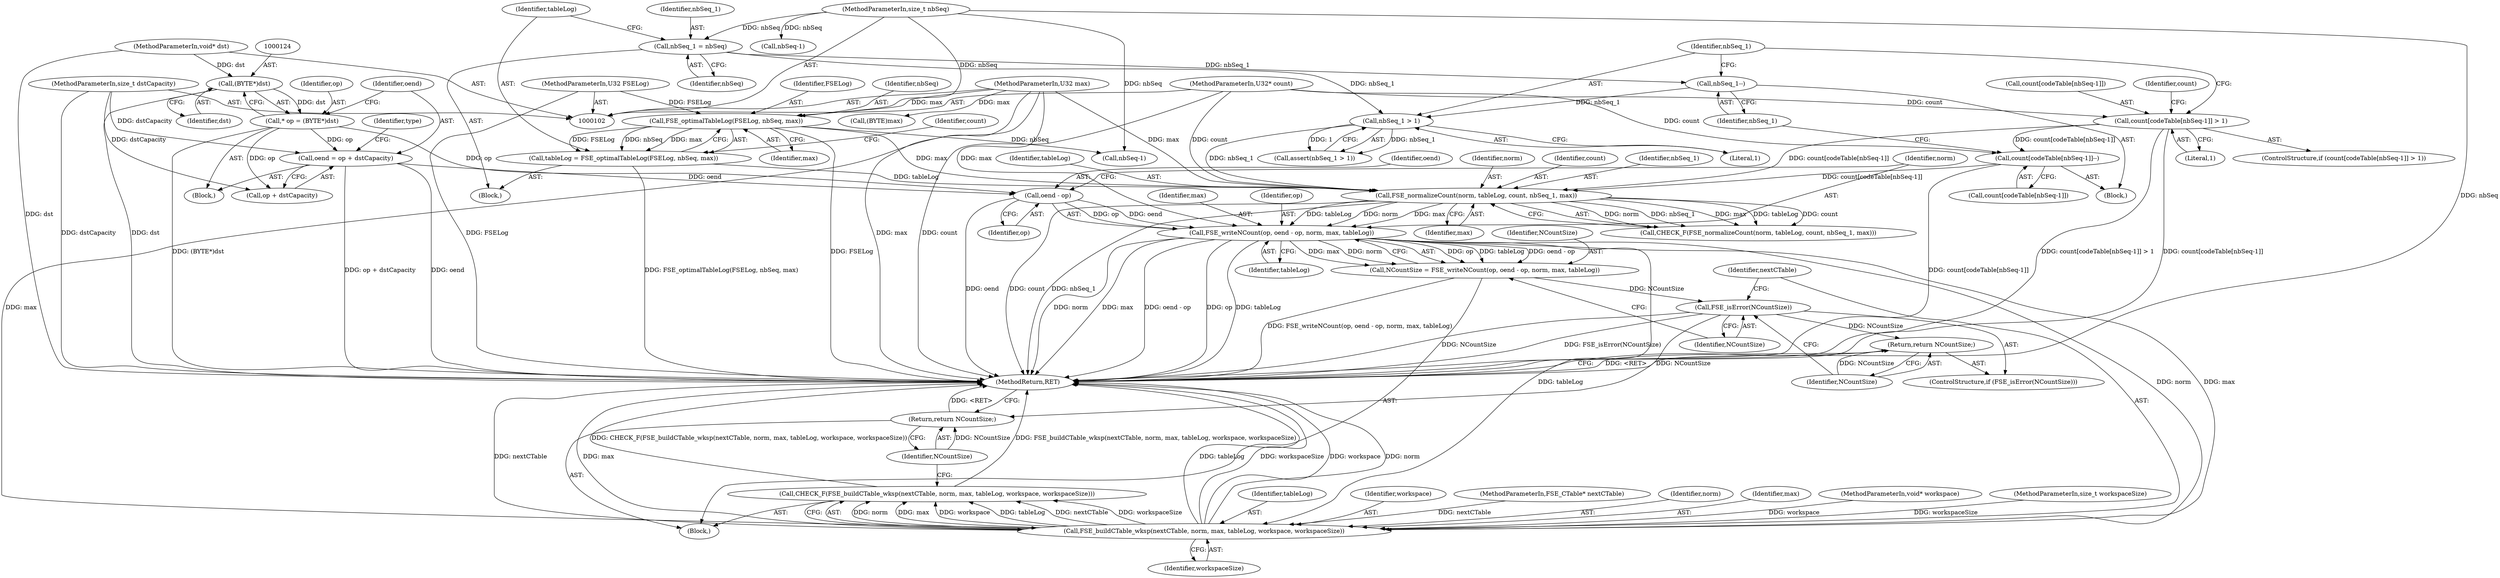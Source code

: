 digraph "0_zstd_3e5cdf1b6a85843e991d7d10f6a2567c15580da0@API" {
"1000217" [label="(Call,FSE_writeNCount(op, oend - op, norm, max, tableLog))"];
"1000219" [label="(Call,oend - op)"];
"1000126" [label="(Call,oend = op + dstCapacity)"];
"1000121" [label="(Call,* op = (BYTE*)dst)"];
"1000123" [label="(Call,(BYTE*)dst)"];
"1000103" [label="(MethodParameterIn,void* dst)"];
"1000104" [label="(MethodParameterIn,size_t dstCapacity)"];
"1000207" [label="(Call,FSE_normalizeCount(norm, tableLog, count, nbSeq_1, max))"];
"1000175" [label="(Call,tableLog = FSE_optimalTableLog(FSELog, nbSeq, max))"];
"1000177" [label="(Call,FSE_optimalTableLog(FSELog, nbSeq, max))"];
"1000106" [label="(MethodParameterIn,U32 FSELog)"];
"1000111" [label="(MethodParameterIn,size_t nbSeq)"];
"1000109" [label="(MethodParameterIn,U32 max)"];
"1000192" [label="(Call,count[codeTable[nbSeq-1]]--)"];
"1000182" [label="(Call,count[codeTable[nbSeq-1]] > 1)"];
"1000108" [label="(MethodParameterIn,U32* count)"];
"1000203" [label="(Call,nbSeq_1 > 1)"];
"1000171" [label="(Call,nbSeq_1 = nbSeq)"];
"1000200" [label="(Call,nbSeq_1--)"];
"1000215" [label="(Call,NCountSize = FSE_writeNCount(op, oend - op, norm, max, tableLog))"];
"1000226" [label="(Call,FSE_isError(NCountSize))"];
"1000228" [label="(Return,return NCountSize;)"];
"1000238" [label="(Return,return NCountSize;)"];
"1000231" [label="(Call,FSE_buildCTable_wksp(nextCTable, norm, max, tableLog, workspace, workspaceSize))"];
"1000230" [label="(Call,CHECK_F(FSE_buildCTable_wksp(nextCTable, norm, max, tableLog, workspace, workspaceSize)))"];
"1000202" [label="(Call,assert(nbSeq_1 > 1))"];
"1000128" [label="(Call,op + dstCapacity)"];
"1000208" [label="(Identifier,norm)"];
"1000182" [label="(Call,count[codeTable[nbSeq-1]] > 1)"];
"1000177" [label="(Call,FSE_optimalTableLog(FSELog, nbSeq, max))"];
"1000235" [label="(Identifier,tableLog)"];
"1000212" [label="(Identifier,max)"];
"1000238" [label="(Return,return NCountSize;)"];
"1000220" [label="(Identifier,oend)"];
"1000173" [label="(Identifier,nbSeq)"];
"1000178" [label="(Identifier,FSELog)"];
"1000227" [label="(Identifier,NCountSize)"];
"1000223" [label="(Identifier,max)"];
"1000210" [label="(Identifier,count)"];
"1000232" [label="(Identifier,nextCTable)"];
"1000224" [label="(Identifier,tableLog)"];
"1000207" [label="(Call,FSE_normalizeCount(norm, tableLog, count, nbSeq_1, max))"];
"1000247" [label="(MethodReturn,RET)"];
"1000119" [label="(Block,)"];
"1000184" [label="(Identifier,count)"];
"1000106" [label="(MethodParameterIn,U32 FSELog)"];
"1000194" [label="(Identifier,count)"];
"1000172" [label="(Identifier,nbSeq_1)"];
"1000225" [label="(ControlStructure,if (FSE_isError(NCountSize)))"];
"1000175" [label="(Call,tableLog = FSE_optimalTableLog(FSELog, nbSeq, max))"];
"1000197" [label="(Call,nbSeq-1)"];
"1000213" [label="(Block,)"];
"1000218" [label="(Identifier,op)"];
"1000123" [label="(Call,(BYTE*)dst)"];
"1000122" [label="(Identifier,op)"];
"1000215" [label="(Call,NCountSize = FSE_writeNCount(op, oend - op, norm, max, tableLog))"];
"1000187" [label="(Call,nbSeq-1)"];
"1000126" [label="(Call,oend = op + dstCapacity)"];
"1000109" [label="(MethodParameterIn,U32 max)"];
"1000216" [label="(Identifier,NCountSize)"];
"1000191" [label="(Block,)"];
"1000228" [label="(Return,return NCountSize;)"];
"1000219" [label="(Call,oend - op)"];
"1000222" [label="(Identifier,norm)"];
"1000132" [label="(Identifier,type)"];
"1000231" [label="(Call,FSE_buildCTable_wksp(nextCTable, norm, max, tableLog, workspace, workspaceSize))"];
"1000127" [label="(Identifier,oend)"];
"1000190" [label="(Literal,1)"];
"1000236" [label="(Identifier,workspace)"];
"1000203" [label="(Call,nbSeq_1 > 1)"];
"1000111" [label="(MethodParameterIn,size_t nbSeq)"];
"1000211" [label="(Identifier,nbSeq_1)"];
"1000237" [label="(Identifier,workspaceSize)"];
"1000176" [label="(Identifier,tableLog)"];
"1000193" [label="(Call,count[codeTable[nbSeq-1]])"];
"1000204" [label="(Identifier,nbSeq_1)"];
"1000105" [label="(MethodParameterIn,FSE_CTable* nextCTable)"];
"1000192" [label="(Call,count[codeTable[nbSeq-1]]--)"];
"1000217" [label="(Call,FSE_writeNCount(op, oend - op, norm, max, tableLog))"];
"1000233" [label="(Identifier,norm)"];
"1000234" [label="(Identifier,max)"];
"1000230" [label="(Call,CHECK_F(FSE_buildCTable_wksp(nextCTable, norm, max, tableLog, workspace, workspaceSize)))"];
"1000117" [label="(MethodParameterIn,void* workspace)"];
"1000221" [label="(Identifier,op)"];
"1000183" [label="(Call,count[codeTable[nbSeq-1]])"];
"1000121" [label="(Call,* op = (BYTE*)dst)"];
"1000104" [label="(MethodParameterIn,size_t dstCapacity)"];
"1000103" [label="(MethodParameterIn,void* dst)"];
"1000180" [label="(Identifier,max)"];
"1000144" [label="(Call,(BYTE)max)"];
"1000226" [label="(Call,FSE_isError(NCountSize))"];
"1000239" [label="(Identifier,NCountSize)"];
"1000201" [label="(Identifier,nbSeq_1)"];
"1000205" [label="(Literal,1)"];
"1000200" [label="(Call,nbSeq_1--)"];
"1000108" [label="(MethodParameterIn,U32* count)"];
"1000125" [label="(Identifier,dst)"];
"1000206" [label="(Call,CHECK_F(FSE_normalizeCount(norm, tableLog, count, nbSeq_1, max)))"];
"1000171" [label="(Call,nbSeq_1 = nbSeq)"];
"1000229" [label="(Identifier,NCountSize)"];
"1000168" [label="(Block,)"];
"1000181" [label="(ControlStructure,if (count[codeTable[nbSeq-1]] > 1))"];
"1000209" [label="(Identifier,tableLog)"];
"1000118" [label="(MethodParameterIn,size_t workspaceSize)"];
"1000179" [label="(Identifier,nbSeq)"];
"1000217" -> "1000215"  [label="AST: "];
"1000217" -> "1000224"  [label="CFG: "];
"1000218" -> "1000217"  [label="AST: "];
"1000219" -> "1000217"  [label="AST: "];
"1000222" -> "1000217"  [label="AST: "];
"1000223" -> "1000217"  [label="AST: "];
"1000224" -> "1000217"  [label="AST: "];
"1000215" -> "1000217"  [label="CFG: "];
"1000217" -> "1000247"  [label="DDG: norm"];
"1000217" -> "1000247"  [label="DDG: max"];
"1000217" -> "1000247"  [label="DDG: oend - op"];
"1000217" -> "1000247"  [label="DDG: op"];
"1000217" -> "1000247"  [label="DDG: tableLog"];
"1000217" -> "1000215"  [label="DDG: op"];
"1000217" -> "1000215"  [label="DDG: tableLog"];
"1000217" -> "1000215"  [label="DDG: oend - op"];
"1000217" -> "1000215"  [label="DDG: max"];
"1000217" -> "1000215"  [label="DDG: norm"];
"1000219" -> "1000217"  [label="DDG: op"];
"1000219" -> "1000217"  [label="DDG: oend"];
"1000207" -> "1000217"  [label="DDG: norm"];
"1000207" -> "1000217"  [label="DDG: max"];
"1000207" -> "1000217"  [label="DDG: tableLog"];
"1000109" -> "1000217"  [label="DDG: max"];
"1000217" -> "1000231"  [label="DDG: norm"];
"1000217" -> "1000231"  [label="DDG: max"];
"1000217" -> "1000231"  [label="DDG: tableLog"];
"1000219" -> "1000221"  [label="CFG: "];
"1000220" -> "1000219"  [label="AST: "];
"1000221" -> "1000219"  [label="AST: "];
"1000222" -> "1000219"  [label="CFG: "];
"1000219" -> "1000247"  [label="DDG: oend"];
"1000126" -> "1000219"  [label="DDG: oend"];
"1000121" -> "1000219"  [label="DDG: op"];
"1000126" -> "1000119"  [label="AST: "];
"1000126" -> "1000128"  [label="CFG: "];
"1000127" -> "1000126"  [label="AST: "];
"1000128" -> "1000126"  [label="AST: "];
"1000132" -> "1000126"  [label="CFG: "];
"1000126" -> "1000247"  [label="DDG: oend"];
"1000126" -> "1000247"  [label="DDG: op + dstCapacity"];
"1000121" -> "1000126"  [label="DDG: op"];
"1000104" -> "1000126"  [label="DDG: dstCapacity"];
"1000121" -> "1000119"  [label="AST: "];
"1000121" -> "1000123"  [label="CFG: "];
"1000122" -> "1000121"  [label="AST: "];
"1000123" -> "1000121"  [label="AST: "];
"1000127" -> "1000121"  [label="CFG: "];
"1000121" -> "1000247"  [label="DDG: (BYTE*)dst"];
"1000123" -> "1000121"  [label="DDG: dst"];
"1000121" -> "1000128"  [label="DDG: op"];
"1000123" -> "1000125"  [label="CFG: "];
"1000124" -> "1000123"  [label="AST: "];
"1000125" -> "1000123"  [label="AST: "];
"1000123" -> "1000247"  [label="DDG: dst"];
"1000103" -> "1000123"  [label="DDG: dst"];
"1000103" -> "1000102"  [label="AST: "];
"1000103" -> "1000247"  [label="DDG: dst"];
"1000104" -> "1000102"  [label="AST: "];
"1000104" -> "1000247"  [label="DDG: dstCapacity"];
"1000104" -> "1000128"  [label="DDG: dstCapacity"];
"1000207" -> "1000206"  [label="AST: "];
"1000207" -> "1000212"  [label="CFG: "];
"1000208" -> "1000207"  [label="AST: "];
"1000209" -> "1000207"  [label="AST: "];
"1000210" -> "1000207"  [label="AST: "];
"1000211" -> "1000207"  [label="AST: "];
"1000212" -> "1000207"  [label="AST: "];
"1000206" -> "1000207"  [label="CFG: "];
"1000207" -> "1000247"  [label="DDG: count"];
"1000207" -> "1000247"  [label="DDG: nbSeq_1"];
"1000207" -> "1000206"  [label="DDG: norm"];
"1000207" -> "1000206"  [label="DDG: nbSeq_1"];
"1000207" -> "1000206"  [label="DDG: max"];
"1000207" -> "1000206"  [label="DDG: tableLog"];
"1000207" -> "1000206"  [label="DDG: count"];
"1000175" -> "1000207"  [label="DDG: tableLog"];
"1000192" -> "1000207"  [label="DDG: count[codeTable[nbSeq-1]]"];
"1000182" -> "1000207"  [label="DDG: count[codeTable[nbSeq-1]]"];
"1000108" -> "1000207"  [label="DDG: count"];
"1000203" -> "1000207"  [label="DDG: nbSeq_1"];
"1000177" -> "1000207"  [label="DDG: max"];
"1000109" -> "1000207"  [label="DDG: max"];
"1000175" -> "1000168"  [label="AST: "];
"1000175" -> "1000177"  [label="CFG: "];
"1000176" -> "1000175"  [label="AST: "];
"1000177" -> "1000175"  [label="AST: "];
"1000184" -> "1000175"  [label="CFG: "];
"1000175" -> "1000247"  [label="DDG: FSE_optimalTableLog(FSELog, nbSeq, max)"];
"1000177" -> "1000175"  [label="DDG: FSELog"];
"1000177" -> "1000175"  [label="DDG: nbSeq"];
"1000177" -> "1000175"  [label="DDG: max"];
"1000177" -> "1000180"  [label="CFG: "];
"1000178" -> "1000177"  [label="AST: "];
"1000179" -> "1000177"  [label="AST: "];
"1000180" -> "1000177"  [label="AST: "];
"1000177" -> "1000247"  [label="DDG: FSELog"];
"1000106" -> "1000177"  [label="DDG: FSELog"];
"1000111" -> "1000177"  [label="DDG: nbSeq"];
"1000109" -> "1000177"  [label="DDG: max"];
"1000177" -> "1000187"  [label="DDG: nbSeq"];
"1000106" -> "1000102"  [label="AST: "];
"1000106" -> "1000247"  [label="DDG: FSELog"];
"1000111" -> "1000102"  [label="AST: "];
"1000111" -> "1000247"  [label="DDG: nbSeq"];
"1000111" -> "1000171"  [label="DDG: nbSeq"];
"1000111" -> "1000187"  [label="DDG: nbSeq"];
"1000111" -> "1000197"  [label="DDG: nbSeq"];
"1000109" -> "1000102"  [label="AST: "];
"1000109" -> "1000247"  [label="DDG: max"];
"1000109" -> "1000144"  [label="DDG: max"];
"1000109" -> "1000231"  [label="DDG: max"];
"1000192" -> "1000191"  [label="AST: "];
"1000192" -> "1000193"  [label="CFG: "];
"1000193" -> "1000192"  [label="AST: "];
"1000201" -> "1000192"  [label="CFG: "];
"1000192" -> "1000247"  [label="DDG: count[codeTable[nbSeq-1]]"];
"1000182" -> "1000192"  [label="DDG: count[codeTable[nbSeq-1]]"];
"1000108" -> "1000192"  [label="DDG: count"];
"1000182" -> "1000181"  [label="AST: "];
"1000182" -> "1000190"  [label="CFG: "];
"1000183" -> "1000182"  [label="AST: "];
"1000190" -> "1000182"  [label="AST: "];
"1000194" -> "1000182"  [label="CFG: "];
"1000204" -> "1000182"  [label="CFG: "];
"1000182" -> "1000247"  [label="DDG: count[codeTable[nbSeq-1]] > 1"];
"1000182" -> "1000247"  [label="DDG: count[codeTable[nbSeq-1]]"];
"1000108" -> "1000182"  [label="DDG: count"];
"1000108" -> "1000102"  [label="AST: "];
"1000108" -> "1000247"  [label="DDG: count"];
"1000203" -> "1000202"  [label="AST: "];
"1000203" -> "1000205"  [label="CFG: "];
"1000204" -> "1000203"  [label="AST: "];
"1000205" -> "1000203"  [label="AST: "];
"1000202" -> "1000203"  [label="CFG: "];
"1000203" -> "1000202"  [label="DDG: nbSeq_1"];
"1000203" -> "1000202"  [label="DDG: 1"];
"1000171" -> "1000203"  [label="DDG: nbSeq_1"];
"1000200" -> "1000203"  [label="DDG: nbSeq_1"];
"1000171" -> "1000168"  [label="AST: "];
"1000171" -> "1000173"  [label="CFG: "];
"1000172" -> "1000171"  [label="AST: "];
"1000173" -> "1000171"  [label="AST: "];
"1000176" -> "1000171"  [label="CFG: "];
"1000171" -> "1000200"  [label="DDG: nbSeq_1"];
"1000200" -> "1000191"  [label="AST: "];
"1000200" -> "1000201"  [label="CFG: "];
"1000201" -> "1000200"  [label="AST: "];
"1000204" -> "1000200"  [label="CFG: "];
"1000215" -> "1000213"  [label="AST: "];
"1000216" -> "1000215"  [label="AST: "];
"1000227" -> "1000215"  [label="CFG: "];
"1000215" -> "1000247"  [label="DDG: FSE_writeNCount(op, oend - op, norm, max, tableLog)"];
"1000215" -> "1000226"  [label="DDG: NCountSize"];
"1000226" -> "1000225"  [label="AST: "];
"1000226" -> "1000227"  [label="CFG: "];
"1000227" -> "1000226"  [label="AST: "];
"1000229" -> "1000226"  [label="CFG: "];
"1000232" -> "1000226"  [label="CFG: "];
"1000226" -> "1000247"  [label="DDG: NCountSize"];
"1000226" -> "1000247"  [label="DDG: FSE_isError(NCountSize)"];
"1000226" -> "1000228"  [label="DDG: NCountSize"];
"1000226" -> "1000238"  [label="DDG: NCountSize"];
"1000228" -> "1000225"  [label="AST: "];
"1000228" -> "1000229"  [label="CFG: "];
"1000229" -> "1000228"  [label="AST: "];
"1000247" -> "1000228"  [label="CFG: "];
"1000228" -> "1000247"  [label="DDG: <RET>"];
"1000229" -> "1000228"  [label="DDG: NCountSize"];
"1000238" -> "1000213"  [label="AST: "];
"1000238" -> "1000239"  [label="CFG: "];
"1000239" -> "1000238"  [label="AST: "];
"1000247" -> "1000238"  [label="CFG: "];
"1000238" -> "1000247"  [label="DDG: <RET>"];
"1000239" -> "1000238"  [label="DDG: NCountSize"];
"1000231" -> "1000230"  [label="AST: "];
"1000231" -> "1000237"  [label="CFG: "];
"1000232" -> "1000231"  [label="AST: "];
"1000233" -> "1000231"  [label="AST: "];
"1000234" -> "1000231"  [label="AST: "];
"1000235" -> "1000231"  [label="AST: "];
"1000236" -> "1000231"  [label="AST: "];
"1000237" -> "1000231"  [label="AST: "];
"1000230" -> "1000231"  [label="CFG: "];
"1000231" -> "1000247"  [label="DDG: tableLog"];
"1000231" -> "1000247"  [label="DDG: workspaceSize"];
"1000231" -> "1000247"  [label="DDG: workspace"];
"1000231" -> "1000247"  [label="DDG: norm"];
"1000231" -> "1000247"  [label="DDG: nextCTable"];
"1000231" -> "1000247"  [label="DDG: max"];
"1000231" -> "1000230"  [label="DDG: norm"];
"1000231" -> "1000230"  [label="DDG: max"];
"1000231" -> "1000230"  [label="DDG: workspace"];
"1000231" -> "1000230"  [label="DDG: tableLog"];
"1000231" -> "1000230"  [label="DDG: nextCTable"];
"1000231" -> "1000230"  [label="DDG: workspaceSize"];
"1000105" -> "1000231"  [label="DDG: nextCTable"];
"1000117" -> "1000231"  [label="DDG: workspace"];
"1000118" -> "1000231"  [label="DDG: workspaceSize"];
"1000230" -> "1000213"  [label="AST: "];
"1000239" -> "1000230"  [label="CFG: "];
"1000230" -> "1000247"  [label="DDG: FSE_buildCTable_wksp(nextCTable, norm, max, tableLog, workspace, workspaceSize)"];
"1000230" -> "1000247"  [label="DDG: CHECK_F(FSE_buildCTable_wksp(nextCTable, norm, max, tableLog, workspace, workspaceSize))"];
}
